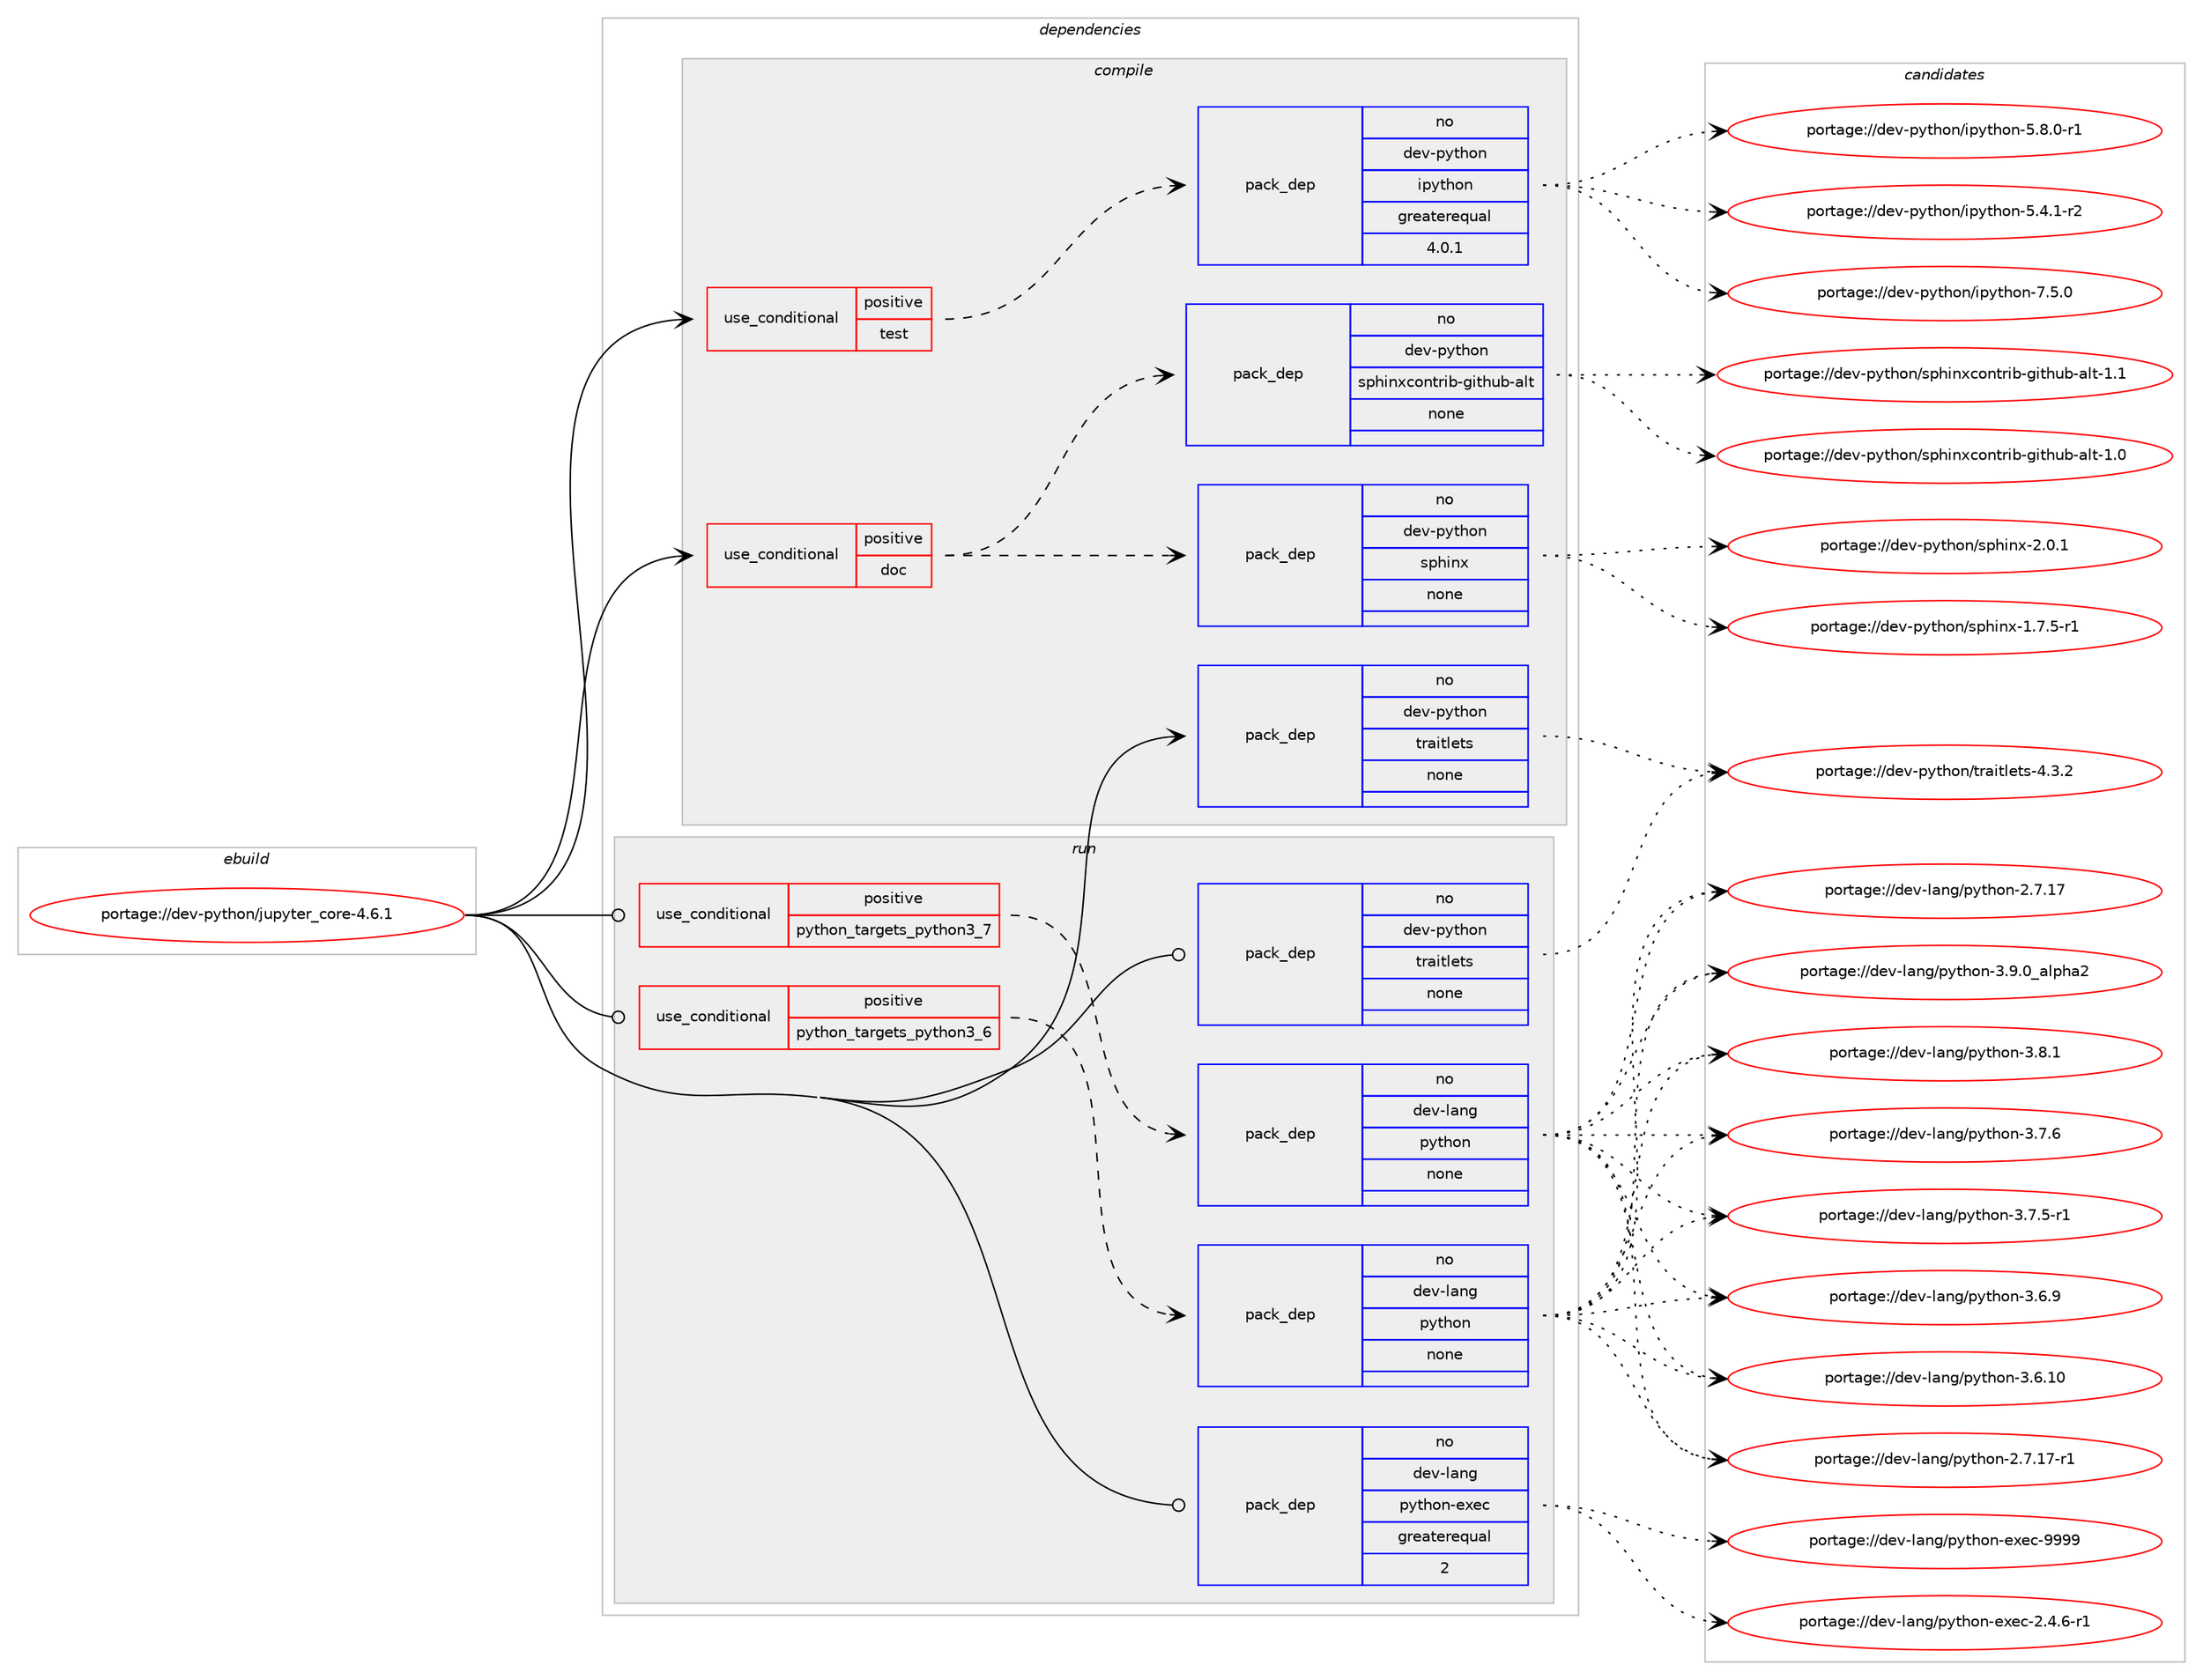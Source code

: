 digraph prolog {

# *************
# Graph options
# *************

newrank=true;
concentrate=true;
compound=true;
graph [rankdir=LR,fontname=Helvetica,fontsize=10,ranksep=1.5];#, ranksep=2.5, nodesep=0.2];
edge  [arrowhead=vee];
node  [fontname=Helvetica,fontsize=10];

# **********
# The ebuild
# **********

subgraph cluster_leftcol {
color=gray;
rank=same;
label=<<i>ebuild</i>>;
id [label="portage://dev-python/jupyter_core-4.6.1", color=red, width=4, href="../dev-python/jupyter_core-4.6.1.svg"];
}

# ****************
# The dependencies
# ****************

subgraph cluster_midcol {
color=gray;
label=<<i>dependencies</i>>;
subgraph cluster_compile {
fillcolor="#eeeeee";
style=filled;
label=<<i>compile</i>>;
subgraph cond113803 {
dependency453339 [label=<<TABLE BORDER="0" CELLBORDER="1" CELLSPACING="0" CELLPADDING="4"><TR><TD ROWSPAN="3" CELLPADDING="10">use_conditional</TD></TR><TR><TD>positive</TD></TR><TR><TD>doc</TD></TR></TABLE>>, shape=none, color=red];
subgraph pack334554 {
dependency453340 [label=<<TABLE BORDER="0" CELLBORDER="1" CELLSPACING="0" CELLPADDING="4" WIDTH="220"><TR><TD ROWSPAN="6" CELLPADDING="30">pack_dep</TD></TR><TR><TD WIDTH="110">no</TD></TR><TR><TD>dev-python</TD></TR><TR><TD>sphinx</TD></TR><TR><TD>none</TD></TR><TR><TD></TD></TR></TABLE>>, shape=none, color=blue];
}
dependency453339:e -> dependency453340:w [weight=20,style="dashed",arrowhead="vee"];
subgraph pack334555 {
dependency453341 [label=<<TABLE BORDER="0" CELLBORDER="1" CELLSPACING="0" CELLPADDING="4" WIDTH="220"><TR><TD ROWSPAN="6" CELLPADDING="30">pack_dep</TD></TR><TR><TD WIDTH="110">no</TD></TR><TR><TD>dev-python</TD></TR><TR><TD>sphinxcontrib-github-alt</TD></TR><TR><TD>none</TD></TR><TR><TD></TD></TR></TABLE>>, shape=none, color=blue];
}
dependency453339:e -> dependency453341:w [weight=20,style="dashed",arrowhead="vee"];
}
id:e -> dependency453339:w [weight=20,style="solid",arrowhead="vee"];
subgraph cond113804 {
dependency453342 [label=<<TABLE BORDER="0" CELLBORDER="1" CELLSPACING="0" CELLPADDING="4"><TR><TD ROWSPAN="3" CELLPADDING="10">use_conditional</TD></TR><TR><TD>positive</TD></TR><TR><TD>test</TD></TR></TABLE>>, shape=none, color=red];
subgraph pack334556 {
dependency453343 [label=<<TABLE BORDER="0" CELLBORDER="1" CELLSPACING="0" CELLPADDING="4" WIDTH="220"><TR><TD ROWSPAN="6" CELLPADDING="30">pack_dep</TD></TR><TR><TD WIDTH="110">no</TD></TR><TR><TD>dev-python</TD></TR><TR><TD>ipython</TD></TR><TR><TD>greaterequal</TD></TR><TR><TD>4.0.1</TD></TR></TABLE>>, shape=none, color=blue];
}
dependency453342:e -> dependency453343:w [weight=20,style="dashed",arrowhead="vee"];
}
id:e -> dependency453342:w [weight=20,style="solid",arrowhead="vee"];
subgraph pack334557 {
dependency453344 [label=<<TABLE BORDER="0" CELLBORDER="1" CELLSPACING="0" CELLPADDING="4" WIDTH="220"><TR><TD ROWSPAN="6" CELLPADDING="30">pack_dep</TD></TR><TR><TD WIDTH="110">no</TD></TR><TR><TD>dev-python</TD></TR><TR><TD>traitlets</TD></TR><TR><TD>none</TD></TR><TR><TD></TD></TR></TABLE>>, shape=none, color=blue];
}
id:e -> dependency453344:w [weight=20,style="solid",arrowhead="vee"];
}
subgraph cluster_compileandrun {
fillcolor="#eeeeee";
style=filled;
label=<<i>compile and run</i>>;
}
subgraph cluster_run {
fillcolor="#eeeeee";
style=filled;
label=<<i>run</i>>;
subgraph cond113805 {
dependency453345 [label=<<TABLE BORDER="0" CELLBORDER="1" CELLSPACING="0" CELLPADDING="4"><TR><TD ROWSPAN="3" CELLPADDING="10">use_conditional</TD></TR><TR><TD>positive</TD></TR><TR><TD>python_targets_python3_6</TD></TR></TABLE>>, shape=none, color=red];
subgraph pack334558 {
dependency453346 [label=<<TABLE BORDER="0" CELLBORDER="1" CELLSPACING="0" CELLPADDING="4" WIDTH="220"><TR><TD ROWSPAN="6" CELLPADDING="30">pack_dep</TD></TR><TR><TD WIDTH="110">no</TD></TR><TR><TD>dev-lang</TD></TR><TR><TD>python</TD></TR><TR><TD>none</TD></TR><TR><TD></TD></TR></TABLE>>, shape=none, color=blue];
}
dependency453345:e -> dependency453346:w [weight=20,style="dashed",arrowhead="vee"];
}
id:e -> dependency453345:w [weight=20,style="solid",arrowhead="odot"];
subgraph cond113806 {
dependency453347 [label=<<TABLE BORDER="0" CELLBORDER="1" CELLSPACING="0" CELLPADDING="4"><TR><TD ROWSPAN="3" CELLPADDING="10">use_conditional</TD></TR><TR><TD>positive</TD></TR><TR><TD>python_targets_python3_7</TD></TR></TABLE>>, shape=none, color=red];
subgraph pack334559 {
dependency453348 [label=<<TABLE BORDER="0" CELLBORDER="1" CELLSPACING="0" CELLPADDING="4" WIDTH="220"><TR><TD ROWSPAN="6" CELLPADDING="30">pack_dep</TD></TR><TR><TD WIDTH="110">no</TD></TR><TR><TD>dev-lang</TD></TR><TR><TD>python</TD></TR><TR><TD>none</TD></TR><TR><TD></TD></TR></TABLE>>, shape=none, color=blue];
}
dependency453347:e -> dependency453348:w [weight=20,style="dashed",arrowhead="vee"];
}
id:e -> dependency453347:w [weight=20,style="solid",arrowhead="odot"];
subgraph pack334560 {
dependency453349 [label=<<TABLE BORDER="0" CELLBORDER="1" CELLSPACING="0" CELLPADDING="4" WIDTH="220"><TR><TD ROWSPAN="6" CELLPADDING="30">pack_dep</TD></TR><TR><TD WIDTH="110">no</TD></TR><TR><TD>dev-lang</TD></TR><TR><TD>python-exec</TD></TR><TR><TD>greaterequal</TD></TR><TR><TD>2</TD></TR></TABLE>>, shape=none, color=blue];
}
id:e -> dependency453349:w [weight=20,style="solid",arrowhead="odot"];
subgraph pack334561 {
dependency453350 [label=<<TABLE BORDER="0" CELLBORDER="1" CELLSPACING="0" CELLPADDING="4" WIDTH="220"><TR><TD ROWSPAN="6" CELLPADDING="30">pack_dep</TD></TR><TR><TD WIDTH="110">no</TD></TR><TR><TD>dev-python</TD></TR><TR><TD>traitlets</TD></TR><TR><TD>none</TD></TR><TR><TD></TD></TR></TABLE>>, shape=none, color=blue];
}
id:e -> dependency453350:w [weight=20,style="solid",arrowhead="odot"];
}
}

# **************
# The candidates
# **************

subgraph cluster_choices {
rank=same;
color=gray;
label=<<i>candidates</i>>;

subgraph choice334554 {
color=black;
nodesep=1;
choice1001011184511212111610411111047115112104105110120455046484649 [label="portage://dev-python/sphinx-2.0.1", color=red, width=4,href="../dev-python/sphinx-2.0.1.svg"];
choice10010111845112121116104111110471151121041051101204549465546534511449 [label="portage://dev-python/sphinx-1.7.5-r1", color=red, width=4,href="../dev-python/sphinx-1.7.5-r1.svg"];
dependency453340:e -> choice1001011184511212111610411111047115112104105110120455046484649:w [style=dotted,weight="100"];
dependency453340:e -> choice10010111845112121116104111110471151121041051101204549465546534511449:w [style=dotted,weight="100"];
}
subgraph choice334555 {
color=black;
nodesep=1;
choice100101118451121211161041111104711511210410511012099111110116114105984510310511610411798459710811645494649 [label="portage://dev-python/sphinxcontrib-github-alt-1.1", color=red, width=4,href="../dev-python/sphinxcontrib-github-alt-1.1.svg"];
choice100101118451121211161041111104711511210410511012099111110116114105984510310511610411798459710811645494648 [label="portage://dev-python/sphinxcontrib-github-alt-1.0", color=red, width=4,href="../dev-python/sphinxcontrib-github-alt-1.0.svg"];
dependency453341:e -> choice100101118451121211161041111104711511210410511012099111110116114105984510310511610411798459710811645494649:w [style=dotted,weight="100"];
dependency453341:e -> choice100101118451121211161041111104711511210410511012099111110116114105984510310511610411798459710811645494648:w [style=dotted,weight="100"];
}
subgraph choice334556 {
color=black;
nodesep=1;
choice1001011184511212111610411111047105112121116104111110455546534648 [label="portage://dev-python/ipython-7.5.0", color=red, width=4,href="../dev-python/ipython-7.5.0.svg"];
choice10010111845112121116104111110471051121211161041111104553465646484511449 [label="portage://dev-python/ipython-5.8.0-r1", color=red, width=4,href="../dev-python/ipython-5.8.0-r1.svg"];
choice10010111845112121116104111110471051121211161041111104553465246494511450 [label="portage://dev-python/ipython-5.4.1-r2", color=red, width=4,href="../dev-python/ipython-5.4.1-r2.svg"];
dependency453343:e -> choice1001011184511212111610411111047105112121116104111110455546534648:w [style=dotted,weight="100"];
dependency453343:e -> choice10010111845112121116104111110471051121211161041111104553465646484511449:w [style=dotted,weight="100"];
dependency453343:e -> choice10010111845112121116104111110471051121211161041111104553465246494511450:w [style=dotted,weight="100"];
}
subgraph choice334557 {
color=black;
nodesep=1;
choice100101118451121211161041111104711611497105116108101116115455246514650 [label="portage://dev-python/traitlets-4.3.2", color=red, width=4,href="../dev-python/traitlets-4.3.2.svg"];
dependency453344:e -> choice100101118451121211161041111104711611497105116108101116115455246514650:w [style=dotted,weight="100"];
}
subgraph choice334558 {
color=black;
nodesep=1;
choice10010111845108971101034711212111610411111045514657464895971081121049750 [label="portage://dev-lang/python-3.9.0_alpha2", color=red, width=4,href="../dev-lang/python-3.9.0_alpha2.svg"];
choice100101118451089711010347112121116104111110455146564649 [label="portage://dev-lang/python-3.8.1", color=red, width=4,href="../dev-lang/python-3.8.1.svg"];
choice100101118451089711010347112121116104111110455146554654 [label="portage://dev-lang/python-3.7.6", color=red, width=4,href="../dev-lang/python-3.7.6.svg"];
choice1001011184510897110103471121211161041111104551465546534511449 [label="portage://dev-lang/python-3.7.5-r1", color=red, width=4,href="../dev-lang/python-3.7.5-r1.svg"];
choice100101118451089711010347112121116104111110455146544657 [label="portage://dev-lang/python-3.6.9", color=red, width=4,href="../dev-lang/python-3.6.9.svg"];
choice10010111845108971101034711212111610411111045514654464948 [label="portage://dev-lang/python-3.6.10", color=red, width=4,href="../dev-lang/python-3.6.10.svg"];
choice100101118451089711010347112121116104111110455046554649554511449 [label="portage://dev-lang/python-2.7.17-r1", color=red, width=4,href="../dev-lang/python-2.7.17-r1.svg"];
choice10010111845108971101034711212111610411111045504655464955 [label="portage://dev-lang/python-2.7.17", color=red, width=4,href="../dev-lang/python-2.7.17.svg"];
dependency453346:e -> choice10010111845108971101034711212111610411111045514657464895971081121049750:w [style=dotted,weight="100"];
dependency453346:e -> choice100101118451089711010347112121116104111110455146564649:w [style=dotted,weight="100"];
dependency453346:e -> choice100101118451089711010347112121116104111110455146554654:w [style=dotted,weight="100"];
dependency453346:e -> choice1001011184510897110103471121211161041111104551465546534511449:w [style=dotted,weight="100"];
dependency453346:e -> choice100101118451089711010347112121116104111110455146544657:w [style=dotted,weight="100"];
dependency453346:e -> choice10010111845108971101034711212111610411111045514654464948:w [style=dotted,weight="100"];
dependency453346:e -> choice100101118451089711010347112121116104111110455046554649554511449:w [style=dotted,weight="100"];
dependency453346:e -> choice10010111845108971101034711212111610411111045504655464955:w [style=dotted,weight="100"];
}
subgraph choice334559 {
color=black;
nodesep=1;
choice10010111845108971101034711212111610411111045514657464895971081121049750 [label="portage://dev-lang/python-3.9.0_alpha2", color=red, width=4,href="../dev-lang/python-3.9.0_alpha2.svg"];
choice100101118451089711010347112121116104111110455146564649 [label="portage://dev-lang/python-3.8.1", color=red, width=4,href="../dev-lang/python-3.8.1.svg"];
choice100101118451089711010347112121116104111110455146554654 [label="portage://dev-lang/python-3.7.6", color=red, width=4,href="../dev-lang/python-3.7.6.svg"];
choice1001011184510897110103471121211161041111104551465546534511449 [label="portage://dev-lang/python-3.7.5-r1", color=red, width=4,href="../dev-lang/python-3.7.5-r1.svg"];
choice100101118451089711010347112121116104111110455146544657 [label="portage://dev-lang/python-3.6.9", color=red, width=4,href="../dev-lang/python-3.6.9.svg"];
choice10010111845108971101034711212111610411111045514654464948 [label="portage://dev-lang/python-3.6.10", color=red, width=4,href="../dev-lang/python-3.6.10.svg"];
choice100101118451089711010347112121116104111110455046554649554511449 [label="portage://dev-lang/python-2.7.17-r1", color=red, width=4,href="../dev-lang/python-2.7.17-r1.svg"];
choice10010111845108971101034711212111610411111045504655464955 [label="portage://dev-lang/python-2.7.17", color=red, width=4,href="../dev-lang/python-2.7.17.svg"];
dependency453348:e -> choice10010111845108971101034711212111610411111045514657464895971081121049750:w [style=dotted,weight="100"];
dependency453348:e -> choice100101118451089711010347112121116104111110455146564649:w [style=dotted,weight="100"];
dependency453348:e -> choice100101118451089711010347112121116104111110455146554654:w [style=dotted,weight="100"];
dependency453348:e -> choice1001011184510897110103471121211161041111104551465546534511449:w [style=dotted,weight="100"];
dependency453348:e -> choice100101118451089711010347112121116104111110455146544657:w [style=dotted,weight="100"];
dependency453348:e -> choice10010111845108971101034711212111610411111045514654464948:w [style=dotted,weight="100"];
dependency453348:e -> choice100101118451089711010347112121116104111110455046554649554511449:w [style=dotted,weight="100"];
dependency453348:e -> choice10010111845108971101034711212111610411111045504655464955:w [style=dotted,weight="100"];
}
subgraph choice334560 {
color=black;
nodesep=1;
choice10010111845108971101034711212111610411111045101120101994557575757 [label="portage://dev-lang/python-exec-9999", color=red, width=4,href="../dev-lang/python-exec-9999.svg"];
choice10010111845108971101034711212111610411111045101120101994550465246544511449 [label="portage://dev-lang/python-exec-2.4.6-r1", color=red, width=4,href="../dev-lang/python-exec-2.4.6-r1.svg"];
dependency453349:e -> choice10010111845108971101034711212111610411111045101120101994557575757:w [style=dotted,weight="100"];
dependency453349:e -> choice10010111845108971101034711212111610411111045101120101994550465246544511449:w [style=dotted,weight="100"];
}
subgraph choice334561 {
color=black;
nodesep=1;
choice100101118451121211161041111104711611497105116108101116115455246514650 [label="portage://dev-python/traitlets-4.3.2", color=red, width=4,href="../dev-python/traitlets-4.3.2.svg"];
dependency453350:e -> choice100101118451121211161041111104711611497105116108101116115455246514650:w [style=dotted,weight="100"];
}
}

}
